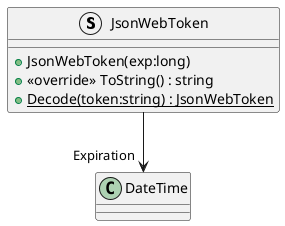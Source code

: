 @startuml
struct JsonWebToken {
    + JsonWebToken(exp:long)
    + <<override>> ToString() : string
    + {static} Decode(token:string) : JsonWebToken
}
JsonWebToken --> "Expiration" DateTime
@enduml
